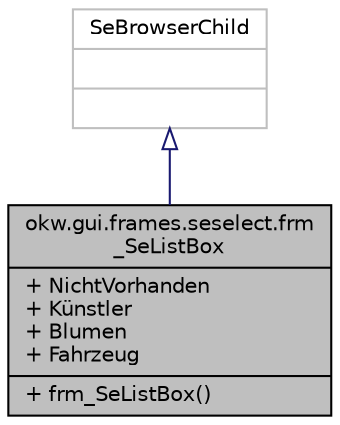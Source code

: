 digraph "okw.gui.frames.seselect.frm_SeListBox"
{
 // INTERACTIVE_SVG=YES
 // LATEX_PDF_SIZE
  edge [fontname="Helvetica",fontsize="10",labelfontname="Helvetica",labelfontsize="10"];
  node [fontname="Helvetica",fontsize="10",shape=record];
  Node1 [label="{okw.gui.frames.seselect.frm\l_SeListBox\n|+ NichtVorhanden\l+ Künstler\l+ Blumen\l+ Fahrzeug\l|+ frm_SeListBox()\l}",height=0.2,width=0.4,color="black", fillcolor="grey75", style="filled", fontcolor="black",tooltip=" "];
  Node2 -> Node1 [dir="back",color="midnightblue",fontsize="10",style="solid",arrowtail="onormal",fontname="Helvetica"];
  Node2 [label="{SeBrowserChild\n||}",height=0.2,width=0.4,color="grey75", fillcolor="white", style="filled",tooltip=" "];
}
